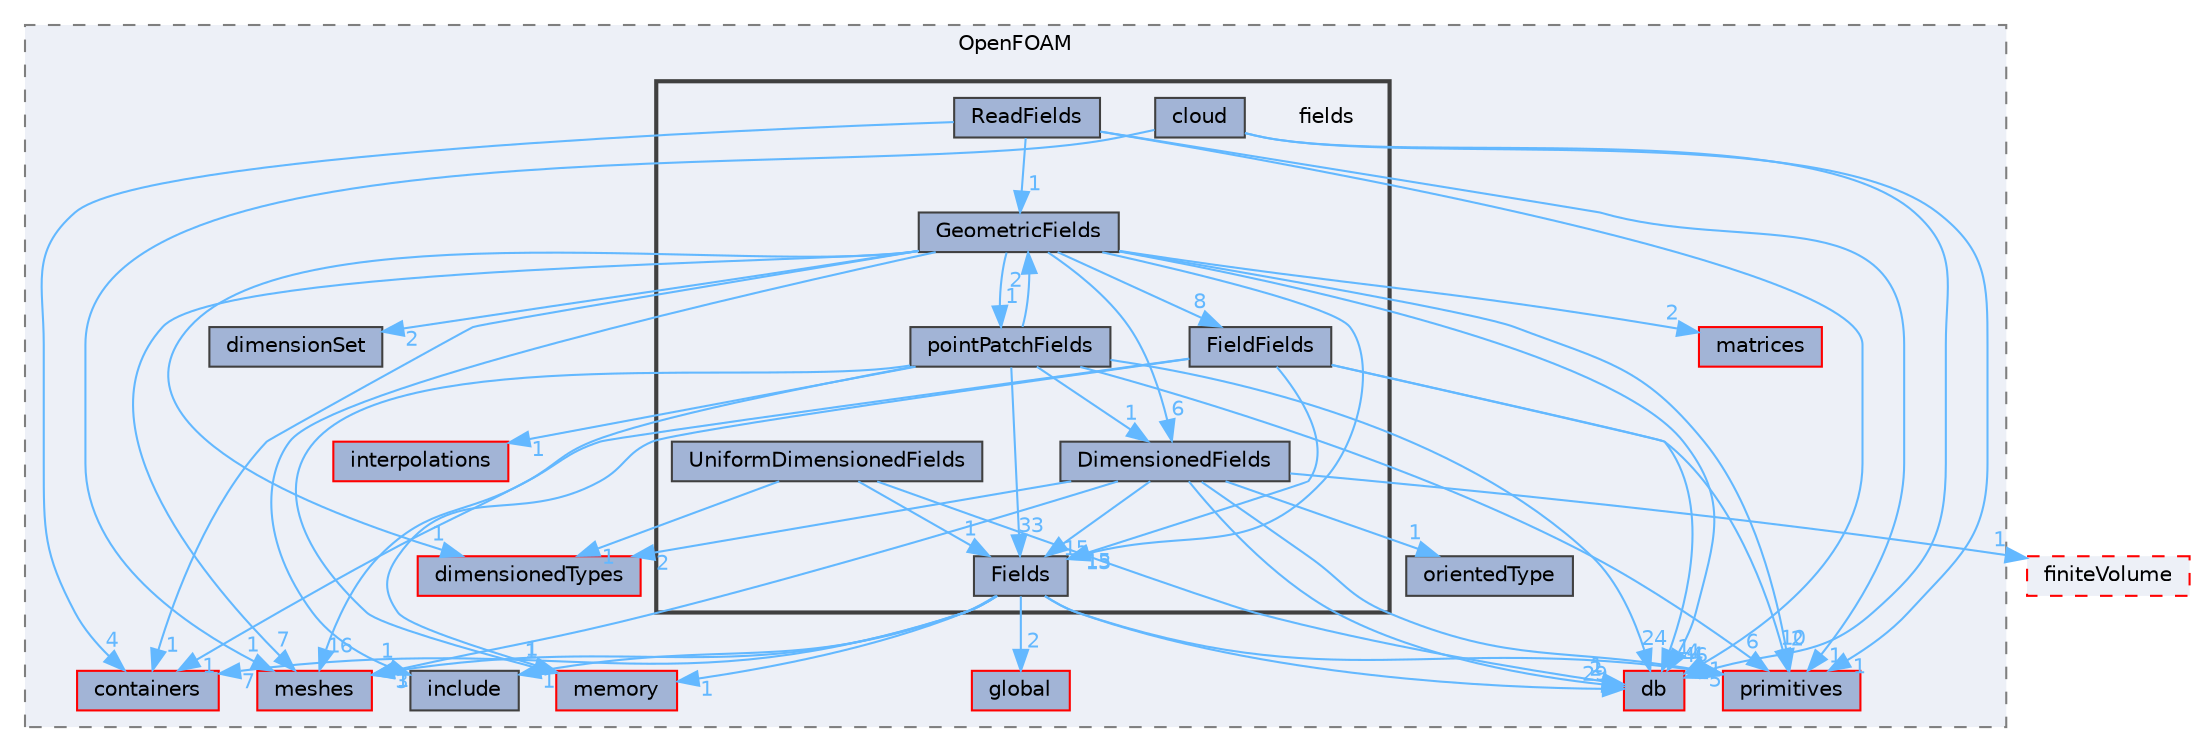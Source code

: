 digraph "src/OpenFOAM/fields"
{
 // LATEX_PDF_SIZE
  bgcolor="transparent";
  edge [fontname=Helvetica,fontsize=10,labelfontname=Helvetica,labelfontsize=10];
  node [fontname=Helvetica,fontsize=10,shape=box,height=0.2,width=0.4];
  compound=true
  subgraph clusterdir_c5473ff19b20e6ec4dfe5c310b3778a8 {
    graph [ bgcolor="#edf0f7", pencolor="grey50", label="OpenFOAM", fontname=Helvetica,fontsize=10 style="filled,dashed", URL="dir_c5473ff19b20e6ec4dfe5c310b3778a8.html",tooltip=""]
  dir_19d0872053bde092be81d7fe3f56cbf7 [label="containers", fillcolor="#a2b4d6", color="red", style="filled", URL="dir_19d0872053bde092be81d7fe3f56cbf7.html",tooltip=""];
  dir_385a22dcc2f7120acb0f1a7a832b3b8d [label="memory", fillcolor="#a2b4d6", color="red", style="filled", URL="dir_385a22dcc2f7120acb0f1a7a832b3b8d.html",tooltip=""];
  dir_3e50f45338116b169052b428016851aa [label="primitives", fillcolor="#a2b4d6", color="red", style="filled", URL="dir_3e50f45338116b169052b428016851aa.html",tooltip=""];
  dir_4752927e977386a4f2541ecc801be037 [label="orientedType", fillcolor="#a2b4d6", color="grey25", style="filled", URL="dir_4752927e977386a4f2541ecc801be037.html",tooltip=""];
  dir_63c634f7a7cfd679ac26c67fb30fc32f [label="db", fillcolor="#a2b4d6", color="red", style="filled", URL="dir_63c634f7a7cfd679ac26c67fb30fc32f.html",tooltip=""];
  dir_8583492183f4d27c76555f8f333dd07b [label="global", fillcolor="#a2b4d6", color="red", style="filled", URL="dir_8583492183f4d27c76555f8f333dd07b.html",tooltip=""];
  dir_aa2423979fb45fc41c393a5db370ab21 [label="meshes", fillcolor="#a2b4d6", color="red", style="filled", URL="dir_aa2423979fb45fc41c393a5db370ab21.html",tooltip=""];
  dir_d4979fdf35c07e0caec68718d229a4b4 [label="dimensionedTypes", fillcolor="#a2b4d6", color="red", style="filled", URL="dir_d4979fdf35c07e0caec68718d229a4b4.html",tooltip=""];
  dir_e954e9f5966bc1c681a414ec8bd0ee15 [label="include", fillcolor="#a2b4d6", color="grey25", style="filled", URL="dir_e954e9f5966bc1c681a414ec8bd0ee15.html",tooltip=""];
  dir_b07477ab37bc0cd7eb28fb569c691c21 [label="matrices", fillcolor="#a2b4d6", color="red", style="filled", URL="dir_b07477ab37bc0cd7eb28fb569c691c21.html",tooltip=""];
  dir_ddfbc8513dac5f891eeb54fd21e599df [label="dimensionSet", fillcolor="#a2b4d6", color="grey25", style="filled", URL="dir_ddfbc8513dac5f891eeb54fd21e599df.html",tooltip=""];
  dir_e764f87aebd421bcba631b254777cd25 [label="interpolations", fillcolor="#a2b4d6", color="red", style="filled", URL="dir_e764f87aebd421bcba631b254777cd25.html",tooltip=""];
  subgraph clusterdir_962442b8f989d5529fab5e0f0e4ffb74 {
    graph [ bgcolor="#edf0f7", pencolor="grey25", label="", fontname=Helvetica,fontsize=10 style="filled,bold", URL="dir_962442b8f989d5529fab5e0f0e4ffb74.html",tooltip=""]
    dir_962442b8f989d5529fab5e0f0e4ffb74 [shape=plaintext, label="fields"];
  dir_601461f72cb8e2bd89ab876e79d2e8aa [label="cloud", fillcolor="#a2b4d6", color="grey25", style="filled", URL="dir_601461f72cb8e2bd89ab876e79d2e8aa.html",tooltip=""];
  dir_8c8bb42ce9b582caaa8128a267c381ba [label="DimensionedFields", fillcolor="#a2b4d6", color="grey25", style="filled", URL="dir_8c8bb42ce9b582caaa8128a267c381ba.html",tooltip=""];
  dir_8eb3a7b50b56ddbfb00a2ddef0a44ff7 [label="FieldFields", fillcolor="#a2b4d6", color="grey25", style="filled", URL="dir_8eb3a7b50b56ddbfb00a2ddef0a44ff7.html",tooltip=""];
  dir_7d364942a13d3ce50f6681364b448a98 [label="Fields", fillcolor="#a2b4d6", color="grey25", style="filled", URL="dir_7d364942a13d3ce50f6681364b448a98.html",tooltip=""];
  dir_99558e6cce2e782cc8c86fe4c767e1e1 [label="GeometricFields", fillcolor="#a2b4d6", color="grey25", style="filled", URL="dir_99558e6cce2e782cc8c86fe4c767e1e1.html",tooltip=""];
  dir_1c0ea8bf575d837c6744560b5bb2481c [label="pointPatchFields", fillcolor="#a2b4d6", color="grey25", style="filled", URL="dir_1c0ea8bf575d837c6744560b5bb2481c.html",tooltip=""];
  dir_36c19f6948c58001501b500864e10ed2 [label="ReadFields", fillcolor="#a2b4d6", color="grey25", style="filled", URL="dir_36c19f6948c58001501b500864e10ed2.html",tooltip=""];
  dir_720173bad0141fa3d47f368eab178b74 [label="UniformDimensionedFields", fillcolor="#a2b4d6", color="grey25", style="filled", URL="dir_720173bad0141fa3d47f368eab178b74.html",tooltip=""];
  }
  }
  dir_9bd15774b555cf7259a6fa18f99fe99b [label="finiteVolume", fillcolor="#edf0f7", color="red", style="filled,dashed", URL="dir_9bd15774b555cf7259a6fa18f99fe99b.html",tooltip=""];
  dir_601461f72cb8e2bd89ab876e79d2e8aa->dir_3e50f45338116b169052b428016851aa [headlabel="1", labeldistance=1.5 headhref="dir_000500_003069.html" href="dir_000500_003069.html" color="steelblue1" fontcolor="steelblue1"];
  dir_601461f72cb8e2bd89ab876e79d2e8aa->dir_63c634f7a7cfd679ac26c67fb30fc32f [headlabel="5", labeldistance=1.5 headhref="dir_000500_000817.html" href="dir_000500_000817.html" color="steelblue1" fontcolor="steelblue1"];
  dir_601461f72cb8e2bd89ab876e79d2e8aa->dir_aa2423979fb45fc41c393a5db370ab21 [headlabel="1", labeldistance=1.5 headhref="dir_000500_002368.html" href="dir_000500_002368.html" color="steelblue1" fontcolor="steelblue1"];
  dir_8c8bb42ce9b582caaa8128a267c381ba->dir_4752927e977386a4f2541ecc801be037 [headlabel="1", labeldistance=1.5 headhref="dir_000937_002717.html" href="dir_000937_002717.html" color="steelblue1" fontcolor="steelblue1"];
  dir_8c8bb42ce9b582caaa8128a267c381ba->dir_63c634f7a7cfd679ac26c67fb30fc32f [headlabel="2", labeldistance=1.5 headhref="dir_000937_000817.html" href="dir_000937_000817.html" color="steelblue1" fontcolor="steelblue1"];
  dir_8c8bb42ce9b582caaa8128a267c381ba->dir_7d364942a13d3ce50f6681364b448a98 [headlabel="15", labeldistance=1.5 headhref="dir_000937_001336.html" href="dir_000937_001336.html" color="steelblue1" fontcolor="steelblue1"];
  dir_8c8bb42ce9b582caaa8128a267c381ba->dir_9bd15774b555cf7259a6fa18f99fe99b [headlabel="1", labeldistance=1.5 headhref="dir_000937_001387.html" href="dir_000937_001387.html" color="steelblue1" fontcolor="steelblue1"];
  dir_8c8bb42ce9b582caaa8128a267c381ba->dir_aa2423979fb45fc41c393a5db370ab21 [headlabel="1", labeldistance=1.5 headhref="dir_000937_002368.html" href="dir_000937_002368.html" color="steelblue1" fontcolor="steelblue1"];
  dir_8c8bb42ce9b582caaa8128a267c381ba->dir_d4979fdf35c07e0caec68718d229a4b4 [headlabel="2", labeldistance=1.5 headhref="dir_000937_000949.html" href="dir_000937_000949.html" color="steelblue1" fontcolor="steelblue1"];
  dir_8c8bb42ce9b582caaa8128a267c381ba->dir_3e50f45338116b169052b428016851aa [headlabel="4", labeldistance=1.5 headhref="dir_000937_003069.html" href="dir_000937_003069.html" color="steelblue1" fontcolor="steelblue1"];
  dir_8eb3a7b50b56ddbfb00a2ddef0a44ff7->dir_19d0872053bde092be81d7fe3f56cbf7 [headlabel="1", labeldistance=1.5 headhref="dir_001327_000669.html" href="dir_001327_000669.html" color="steelblue1" fontcolor="steelblue1"];
  dir_8eb3a7b50b56ddbfb00a2ddef0a44ff7->dir_385a22dcc2f7120acb0f1a7a832b3b8d [headlabel="1", labeldistance=1.5 headhref="dir_001327_002352.html" href="dir_001327_002352.html" color="steelblue1" fontcolor="steelblue1"];
  dir_8eb3a7b50b56ddbfb00a2ddef0a44ff7->dir_3e50f45338116b169052b428016851aa [headlabel="10", labeldistance=1.5 headhref="dir_001327_003069.html" href="dir_001327_003069.html" color="steelblue1" fontcolor="steelblue1"];
  dir_8eb3a7b50b56ddbfb00a2ddef0a44ff7->dir_63c634f7a7cfd679ac26c67fb30fc32f [headlabel="1", labeldistance=1.5 headhref="dir_001327_000817.html" href="dir_001327_000817.html" color="steelblue1" fontcolor="steelblue1"];
  dir_8eb3a7b50b56ddbfb00a2ddef0a44ff7->dir_7d364942a13d3ce50f6681364b448a98 [headlabel="15", labeldistance=1.5 headhref="dir_001327_001336.html" href="dir_001327_001336.html" color="steelblue1" fontcolor="steelblue1"];
  dir_7d364942a13d3ce50f6681364b448a98->dir_19d0872053bde092be81d7fe3f56cbf7 [headlabel="7", labeldistance=1.5 headhref="dir_001336_000669.html" href="dir_001336_000669.html" color="steelblue1" fontcolor="steelblue1"];
  dir_7d364942a13d3ce50f6681364b448a98->dir_385a22dcc2f7120acb0f1a7a832b3b8d [headlabel="1", labeldistance=1.5 headhref="dir_001336_002352.html" href="dir_001336_002352.html" color="steelblue1" fontcolor="steelblue1"];
  dir_7d364942a13d3ce50f6681364b448a98->dir_3e50f45338116b169052b428016851aa [headlabel="46", labeldistance=1.5 headhref="dir_001336_003069.html" href="dir_001336_003069.html" color="steelblue1" fontcolor="steelblue1"];
  dir_7d364942a13d3ce50f6681364b448a98->dir_63c634f7a7cfd679ac26c67fb30fc32f [headlabel="29", labeldistance=1.5 headhref="dir_001336_000817.html" href="dir_001336_000817.html" color="steelblue1" fontcolor="steelblue1"];
  dir_7d364942a13d3ce50f6681364b448a98->dir_8583492183f4d27c76555f8f333dd07b [headlabel="2", labeldistance=1.5 headhref="dir_001336_001645.html" href="dir_001336_001645.html" color="steelblue1" fontcolor="steelblue1"];
  dir_7d364942a13d3ce50f6681364b448a98->dir_aa2423979fb45fc41c393a5db370ab21 [headlabel="3", labeldistance=1.5 headhref="dir_001336_002368.html" href="dir_001336_002368.html" color="steelblue1" fontcolor="steelblue1"];
  dir_7d364942a13d3ce50f6681364b448a98->dir_e954e9f5966bc1c681a414ec8bd0ee15 [headlabel="1", labeldistance=1.5 headhref="dir_001336_001804.html" href="dir_001336_001804.html" color="steelblue1" fontcolor="steelblue1"];
  dir_99558e6cce2e782cc8c86fe4c767e1e1->dir_19d0872053bde092be81d7fe3f56cbf7 [headlabel="1", labeldistance=1.5 headhref="dir_001622_000669.html" href="dir_001622_000669.html" color="steelblue1" fontcolor="steelblue1"];
  dir_99558e6cce2e782cc8c86fe4c767e1e1->dir_63c634f7a7cfd679ac26c67fb30fc32f [headlabel="4", labeldistance=1.5 headhref="dir_001622_000817.html" href="dir_001622_000817.html" color="steelblue1" fontcolor="steelblue1"];
  dir_99558e6cce2e782cc8c86fe4c767e1e1->dir_7d364942a13d3ce50f6681364b448a98 [headlabel="13", labeldistance=1.5 headhref="dir_001622_001336.html" href="dir_001622_001336.html" color="steelblue1" fontcolor="steelblue1"];
  dir_99558e6cce2e782cc8c86fe4c767e1e1->dir_8c8bb42ce9b582caaa8128a267c381ba [headlabel="6", labeldistance=1.5 headhref="dir_001622_000937.html" href="dir_001622_000937.html" color="steelblue1" fontcolor="steelblue1"];
  dir_99558e6cce2e782cc8c86fe4c767e1e1->dir_8eb3a7b50b56ddbfb00a2ddef0a44ff7 [headlabel="8", labeldistance=1.5 headhref="dir_001622_001327.html" href="dir_001622_001327.html" color="steelblue1" fontcolor="steelblue1"];
  dir_99558e6cce2e782cc8c86fe4c767e1e1->dir_aa2423979fb45fc41c393a5db370ab21 [headlabel="7", labeldistance=1.5 headhref="dir_001622_002368.html" href="dir_001622_002368.html" color="steelblue1" fontcolor="steelblue1"];
  dir_99558e6cce2e782cc8c86fe4c767e1e1->dir_b07477ab37bc0cd7eb28fb569c691c21 [headlabel="2", labeldistance=1.5 headhref="dir_001622_002333.html" href="dir_001622_002333.html" color="steelblue1" fontcolor="steelblue1"];
  dir_99558e6cce2e782cc8c86fe4c767e1e1->dir_d4979fdf35c07e0caec68718d229a4b4 [headlabel="1", labeldistance=1.5 headhref="dir_001622_000949.html" href="dir_001622_000949.html" color="steelblue1" fontcolor="steelblue1"];
  dir_99558e6cce2e782cc8c86fe4c767e1e1->dir_e954e9f5966bc1c681a414ec8bd0ee15 [headlabel="1", labeldistance=1.5 headhref="dir_001622_001804.html" href="dir_001622_001804.html" color="steelblue1" fontcolor="steelblue1"];
  dir_99558e6cce2e782cc8c86fe4c767e1e1->dir_ddfbc8513dac5f891eeb54fd21e599df [headlabel="2", labeldistance=1.5 headhref="dir_001622_000951.html" href="dir_001622_000951.html" color="steelblue1" fontcolor="steelblue1"];
  dir_99558e6cce2e782cc8c86fe4c767e1e1->dir_3e50f45338116b169052b428016851aa [headlabel="2", labeldistance=1.5 headhref="dir_001622_003069.html" href="dir_001622_003069.html" color="steelblue1" fontcolor="steelblue1"];
  dir_99558e6cce2e782cc8c86fe4c767e1e1->dir_1c0ea8bf575d837c6744560b5bb2481c [headlabel="1", labeldistance=1.5 headhref="dir_001622_002960.html" href="dir_001622_002960.html" color="steelblue1" fontcolor="steelblue1"];
  dir_1c0ea8bf575d837c6744560b5bb2481c->dir_385a22dcc2f7120acb0f1a7a832b3b8d [headlabel="1", labeldistance=1.5 headhref="dir_002960_002352.html" href="dir_002960_002352.html" color="steelblue1" fontcolor="steelblue1"];
  dir_1c0ea8bf575d837c6744560b5bb2481c->dir_3e50f45338116b169052b428016851aa [headlabel="6", labeldistance=1.5 headhref="dir_002960_003069.html" href="dir_002960_003069.html" color="steelblue1" fontcolor="steelblue1"];
  dir_1c0ea8bf575d837c6744560b5bb2481c->dir_63c634f7a7cfd679ac26c67fb30fc32f [headlabel="24", labeldistance=1.5 headhref="dir_002960_000817.html" href="dir_002960_000817.html" color="steelblue1" fontcolor="steelblue1"];
  dir_1c0ea8bf575d837c6744560b5bb2481c->dir_7d364942a13d3ce50f6681364b448a98 [headlabel="33", labeldistance=1.5 headhref="dir_002960_001336.html" href="dir_002960_001336.html" color="steelblue1" fontcolor="steelblue1"];
  dir_1c0ea8bf575d837c6744560b5bb2481c->dir_8c8bb42ce9b582caaa8128a267c381ba [headlabel="1", labeldistance=1.5 headhref="dir_002960_000937.html" href="dir_002960_000937.html" color="steelblue1" fontcolor="steelblue1"];
  dir_1c0ea8bf575d837c6744560b5bb2481c->dir_99558e6cce2e782cc8c86fe4c767e1e1 [headlabel="2", labeldistance=1.5 headhref="dir_002960_001622.html" href="dir_002960_001622.html" color="steelblue1" fontcolor="steelblue1"];
  dir_1c0ea8bf575d837c6744560b5bb2481c->dir_aa2423979fb45fc41c393a5db370ab21 [headlabel="16", labeldistance=1.5 headhref="dir_002960_002368.html" href="dir_002960_002368.html" color="steelblue1" fontcolor="steelblue1"];
  dir_1c0ea8bf575d837c6744560b5bb2481c->dir_e764f87aebd421bcba631b254777cd25 [headlabel="1", labeldistance=1.5 headhref="dir_002960_001937.html" href="dir_002960_001937.html" color="steelblue1" fontcolor="steelblue1"];
  dir_36c19f6948c58001501b500864e10ed2->dir_19d0872053bde092be81d7fe3f56cbf7 [headlabel="4", labeldistance=1.5 headhref="dir_003252_000669.html" href="dir_003252_000669.html" color="steelblue1" fontcolor="steelblue1"];
  dir_36c19f6948c58001501b500864e10ed2->dir_3e50f45338116b169052b428016851aa [headlabel="1", labeldistance=1.5 headhref="dir_003252_003069.html" href="dir_003252_003069.html" color="steelblue1" fontcolor="steelblue1"];
  dir_36c19f6948c58001501b500864e10ed2->dir_63c634f7a7cfd679ac26c67fb30fc32f [headlabel="1", labeldistance=1.5 headhref="dir_003252_000817.html" href="dir_003252_000817.html" color="steelblue1" fontcolor="steelblue1"];
  dir_36c19f6948c58001501b500864e10ed2->dir_99558e6cce2e782cc8c86fe4c767e1e1 [headlabel="1", labeldistance=1.5 headhref="dir_003252_001622.html" href="dir_003252_001622.html" color="steelblue1" fontcolor="steelblue1"];
  dir_720173bad0141fa3d47f368eab178b74->dir_63c634f7a7cfd679ac26c67fb30fc32f [headlabel="1", labeldistance=1.5 headhref="dir_004207_000817.html" href="dir_004207_000817.html" color="steelblue1" fontcolor="steelblue1"];
  dir_720173bad0141fa3d47f368eab178b74->dir_7d364942a13d3ce50f6681364b448a98 [headlabel="1", labeldistance=1.5 headhref="dir_004207_001336.html" href="dir_004207_001336.html" color="steelblue1" fontcolor="steelblue1"];
  dir_720173bad0141fa3d47f368eab178b74->dir_d4979fdf35c07e0caec68718d229a4b4 [headlabel="1", labeldistance=1.5 headhref="dir_004207_000949.html" href="dir_004207_000949.html" color="steelblue1" fontcolor="steelblue1"];
}
